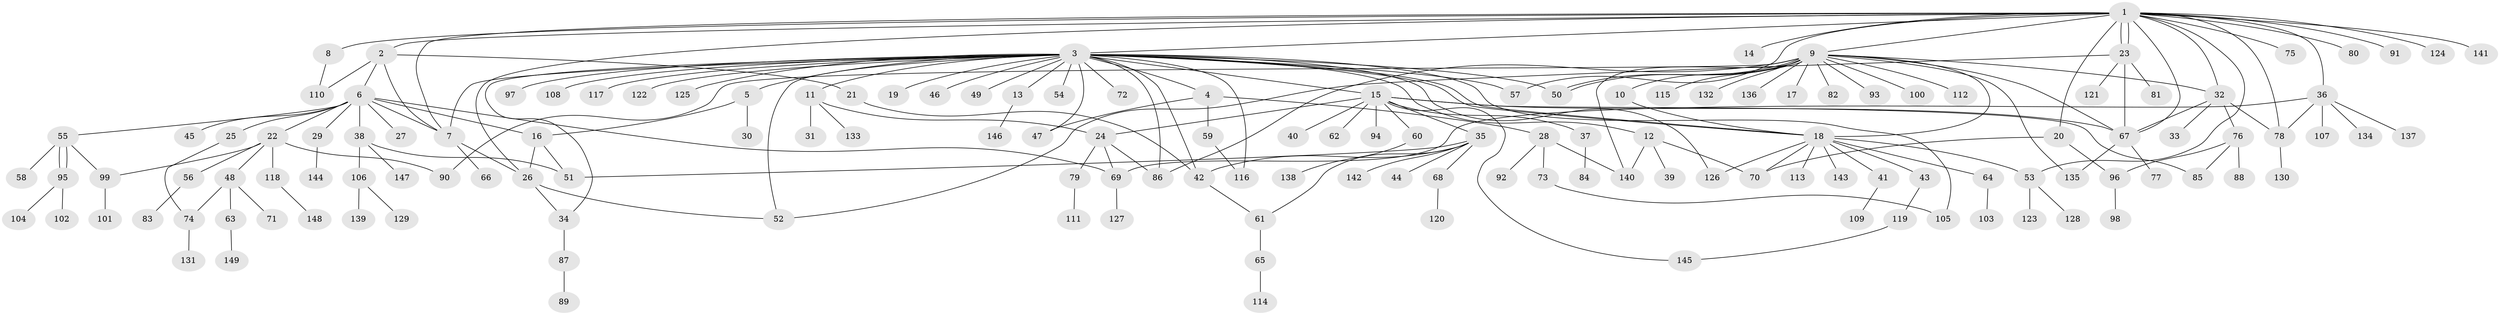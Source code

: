 // coarse degree distribution, {18: 0.009523809523809525, 4: 0.0380952380952381, 27: 0.009523809523809525, 3: 0.2, 2: 0.17142857142857143, 10: 0.02857142857142857, 5: 0.047619047619047616, 17: 0.009523809523809525, 1: 0.45714285714285713, 6: 0.02857142857142857}
// Generated by graph-tools (version 1.1) at 2025/50/03/04/25 22:50:29]
// undirected, 149 vertices, 199 edges
graph export_dot {
  node [color=gray90,style=filled];
  1;
  2;
  3;
  4;
  5;
  6;
  7;
  8;
  9;
  10;
  11;
  12;
  13;
  14;
  15;
  16;
  17;
  18;
  19;
  20;
  21;
  22;
  23;
  24;
  25;
  26;
  27;
  28;
  29;
  30;
  31;
  32;
  33;
  34;
  35;
  36;
  37;
  38;
  39;
  40;
  41;
  42;
  43;
  44;
  45;
  46;
  47;
  48;
  49;
  50;
  51;
  52;
  53;
  54;
  55;
  56;
  57;
  58;
  59;
  60;
  61;
  62;
  63;
  64;
  65;
  66;
  67;
  68;
  69;
  70;
  71;
  72;
  73;
  74;
  75;
  76;
  77;
  78;
  79;
  80;
  81;
  82;
  83;
  84;
  85;
  86;
  87;
  88;
  89;
  90;
  91;
  92;
  93;
  94;
  95;
  96;
  97;
  98;
  99;
  100;
  101;
  102;
  103;
  104;
  105;
  106;
  107;
  108;
  109;
  110;
  111;
  112;
  113;
  114;
  115;
  116;
  117;
  118;
  119;
  120;
  121;
  122;
  123;
  124;
  125;
  126;
  127;
  128;
  129;
  130;
  131;
  132;
  133;
  134;
  135;
  136;
  137;
  138;
  139;
  140;
  141;
  142;
  143;
  144;
  145;
  146;
  147;
  148;
  149;
  1 -- 2;
  1 -- 3;
  1 -- 7;
  1 -- 8;
  1 -- 9;
  1 -- 14;
  1 -- 20;
  1 -- 23;
  1 -- 23;
  1 -- 26;
  1 -- 32;
  1 -- 36;
  1 -- 53;
  1 -- 57;
  1 -- 67;
  1 -- 75;
  1 -- 78;
  1 -- 80;
  1 -- 91;
  1 -- 124;
  1 -- 141;
  2 -- 6;
  2 -- 7;
  2 -- 21;
  2 -- 110;
  3 -- 4;
  3 -- 5;
  3 -- 7;
  3 -- 11;
  3 -- 12;
  3 -- 13;
  3 -- 15;
  3 -- 18;
  3 -- 18;
  3 -- 19;
  3 -- 34;
  3 -- 42;
  3 -- 46;
  3 -- 47;
  3 -- 49;
  3 -- 50;
  3 -- 52;
  3 -- 54;
  3 -- 57;
  3 -- 72;
  3 -- 86;
  3 -- 97;
  3 -- 105;
  3 -- 108;
  3 -- 116;
  3 -- 117;
  3 -- 122;
  3 -- 125;
  3 -- 126;
  4 -- 28;
  4 -- 47;
  4 -- 59;
  5 -- 16;
  5 -- 30;
  6 -- 7;
  6 -- 16;
  6 -- 22;
  6 -- 25;
  6 -- 27;
  6 -- 29;
  6 -- 38;
  6 -- 45;
  6 -- 55;
  6 -- 69;
  7 -- 26;
  7 -- 66;
  8 -- 110;
  9 -- 10;
  9 -- 17;
  9 -- 18;
  9 -- 32;
  9 -- 50;
  9 -- 50;
  9 -- 67;
  9 -- 82;
  9 -- 86;
  9 -- 90;
  9 -- 93;
  9 -- 100;
  9 -- 112;
  9 -- 115;
  9 -- 132;
  9 -- 135;
  9 -- 136;
  9 -- 140;
  10 -- 18;
  11 -- 24;
  11 -- 31;
  11 -- 133;
  12 -- 39;
  12 -- 70;
  12 -- 140;
  13 -- 146;
  15 -- 24;
  15 -- 35;
  15 -- 37;
  15 -- 40;
  15 -- 60;
  15 -- 62;
  15 -- 67;
  15 -- 85;
  15 -- 94;
  15 -- 145;
  16 -- 26;
  16 -- 51;
  18 -- 41;
  18 -- 43;
  18 -- 53;
  18 -- 64;
  18 -- 70;
  18 -- 113;
  18 -- 126;
  18 -- 143;
  20 -- 70;
  20 -- 96;
  21 -- 42;
  22 -- 48;
  22 -- 56;
  22 -- 90;
  22 -- 99;
  22 -- 118;
  23 -- 52;
  23 -- 67;
  23 -- 81;
  23 -- 121;
  24 -- 69;
  24 -- 79;
  24 -- 86;
  25 -- 74;
  26 -- 34;
  26 -- 52;
  28 -- 73;
  28 -- 92;
  28 -- 140;
  29 -- 144;
  32 -- 33;
  32 -- 67;
  32 -- 76;
  32 -- 78;
  34 -- 87;
  35 -- 42;
  35 -- 44;
  35 -- 51;
  35 -- 61;
  35 -- 68;
  35 -- 142;
  36 -- 69;
  36 -- 78;
  36 -- 107;
  36 -- 134;
  36 -- 137;
  37 -- 84;
  38 -- 51;
  38 -- 106;
  38 -- 147;
  41 -- 109;
  42 -- 61;
  43 -- 119;
  48 -- 63;
  48 -- 71;
  48 -- 74;
  53 -- 123;
  53 -- 128;
  55 -- 58;
  55 -- 95;
  55 -- 95;
  55 -- 99;
  56 -- 83;
  59 -- 116;
  60 -- 138;
  61 -- 65;
  63 -- 149;
  64 -- 103;
  65 -- 114;
  67 -- 77;
  67 -- 135;
  68 -- 120;
  69 -- 127;
  73 -- 105;
  74 -- 131;
  76 -- 85;
  76 -- 88;
  76 -- 96;
  78 -- 130;
  79 -- 111;
  87 -- 89;
  95 -- 102;
  95 -- 104;
  96 -- 98;
  99 -- 101;
  106 -- 129;
  106 -- 139;
  118 -- 148;
  119 -- 145;
}
